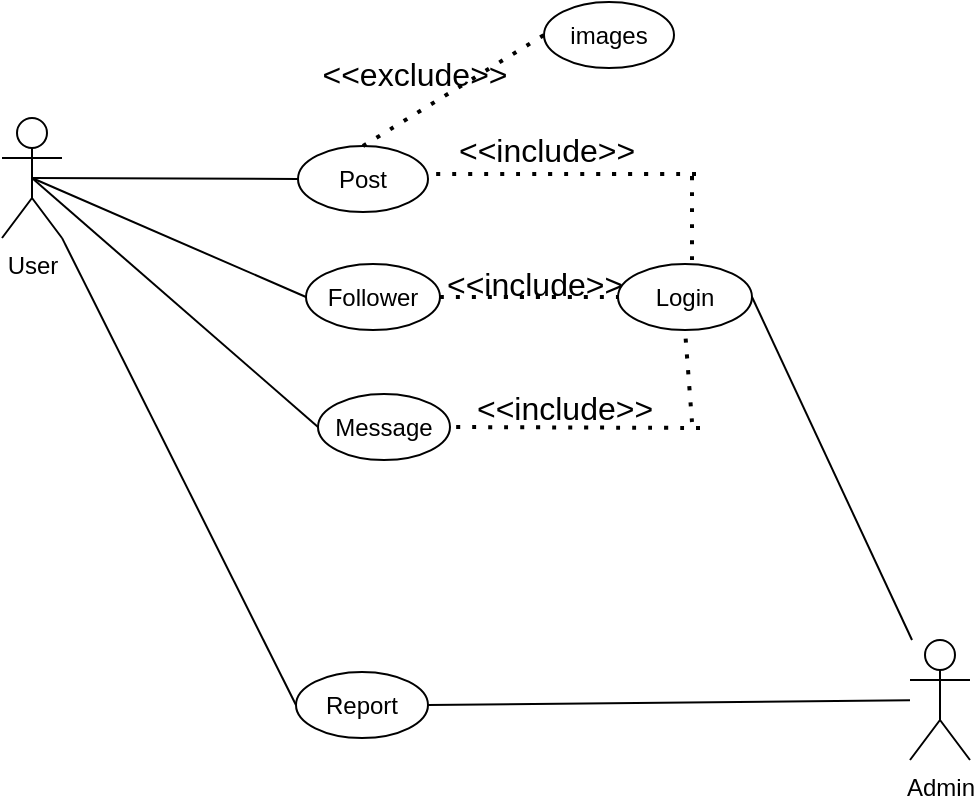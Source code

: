 <mxfile version="25.0.3">
  <diagram name="Page-1" id="xBItbDKhy95VVMInmkxD">
    <mxGraphModel dx="966" dy="374" grid="0" gridSize="10" guides="1" tooltips="1" connect="1" arrows="1" fold="1" page="0" pageScale="1" pageWidth="850" pageHeight="1100" math="0" shadow="0">
      <root>
        <mxCell id="0" />
        <mxCell id="1" parent="0" />
        <mxCell id="nGpLKN1JmD6tt2t_tkkZ-1" value="User" style="shape=umlActor;verticalLabelPosition=bottom;verticalAlign=top;html=1;outlineConnect=0;" vertex="1" parent="1">
          <mxGeometry x="-3" y="132" width="30" height="60" as="geometry" />
        </mxCell>
        <mxCell id="nGpLKN1JmD6tt2t_tkkZ-3" value="Admin" style="shape=umlActor;verticalLabelPosition=bottom;verticalAlign=top;html=1;outlineConnect=0;" vertex="1" parent="1">
          <mxGeometry x="451" y="393" width="30" height="60" as="geometry" />
        </mxCell>
        <mxCell id="nGpLKN1JmD6tt2t_tkkZ-4" value="Post" style="ellipse;whiteSpace=wrap;html=1;" vertex="1" parent="1">
          <mxGeometry x="145" y="146" width="65" height="33" as="geometry" />
        </mxCell>
        <mxCell id="nGpLKN1JmD6tt2t_tkkZ-5" value="Follower" style="ellipse;whiteSpace=wrap;html=1;" vertex="1" parent="1">
          <mxGeometry x="149" y="205" width="67" height="33" as="geometry" />
        </mxCell>
        <mxCell id="nGpLKN1JmD6tt2t_tkkZ-6" value="Message" style="ellipse;whiteSpace=wrap;html=1;" vertex="1" parent="1">
          <mxGeometry x="155" y="270" width="66" height="33" as="geometry" />
        </mxCell>
        <mxCell id="nGpLKN1JmD6tt2t_tkkZ-7" value="Login" style="ellipse;whiteSpace=wrap;html=1;" vertex="1" parent="1">
          <mxGeometry x="305" y="205" width="67" height="33" as="geometry" />
        </mxCell>
        <mxCell id="nGpLKN1JmD6tt2t_tkkZ-8" value="" style="endArrow=none;html=1;rounded=0;fontSize=12;startSize=8;endSize=8;curved=1;exitX=0.5;exitY=0.5;exitDx=0;exitDy=0;exitPerimeter=0;entryX=0;entryY=0.5;entryDx=0;entryDy=0;" edge="1" parent="1" source="nGpLKN1JmD6tt2t_tkkZ-1" target="nGpLKN1JmD6tt2t_tkkZ-4">
          <mxGeometry width="50" height="50" relative="1" as="geometry">
            <mxPoint x="175" y="263" as="sourcePoint" />
            <mxPoint x="225" y="213" as="targetPoint" />
          </mxGeometry>
        </mxCell>
        <mxCell id="nGpLKN1JmD6tt2t_tkkZ-9" value="" style="endArrow=none;html=1;rounded=0;fontSize=12;startSize=8;endSize=8;curved=1;entryX=0;entryY=0.5;entryDx=0;entryDy=0;exitX=0.5;exitY=0.5;exitDx=0;exitDy=0;exitPerimeter=0;" edge="1" parent="1" source="nGpLKN1JmD6tt2t_tkkZ-1" target="nGpLKN1JmD6tt2t_tkkZ-5">
          <mxGeometry width="50" height="50" relative="1" as="geometry">
            <mxPoint x="175" y="263" as="sourcePoint" />
            <mxPoint x="225" y="213" as="targetPoint" />
          </mxGeometry>
        </mxCell>
        <mxCell id="nGpLKN1JmD6tt2t_tkkZ-10" value="" style="endArrow=none;html=1;rounded=0;fontSize=12;startSize=8;endSize=8;curved=1;exitX=0.5;exitY=0.5;exitDx=0;exitDy=0;exitPerimeter=0;entryX=0;entryY=0.5;entryDx=0;entryDy=0;" edge="1" parent="1" source="nGpLKN1JmD6tt2t_tkkZ-1" target="nGpLKN1JmD6tt2t_tkkZ-6">
          <mxGeometry width="50" height="50" relative="1" as="geometry">
            <mxPoint x="175" y="263" as="sourcePoint" />
            <mxPoint x="225" y="213" as="targetPoint" />
          </mxGeometry>
        </mxCell>
        <mxCell id="nGpLKN1JmD6tt2t_tkkZ-11" value="" style="endArrow=none;dashed=1;html=1;dashPattern=1 3;strokeWidth=2;rounded=0;fontSize=12;startSize=8;endSize=8;curved=1;" edge="1" parent="1">
          <mxGeometry width="50" height="50" relative="1" as="geometry">
            <mxPoint x="344" y="160" as="sourcePoint" />
            <mxPoint x="211" y="160" as="targetPoint" />
          </mxGeometry>
        </mxCell>
        <mxCell id="nGpLKN1JmD6tt2t_tkkZ-12" value="" style="endArrow=none;dashed=1;html=1;dashPattern=1 3;strokeWidth=2;rounded=0;fontSize=12;startSize=8;endSize=8;curved=1;entryX=0;entryY=0.5;entryDx=0;entryDy=0;exitX=1;exitY=0.5;exitDx=0;exitDy=0;" edge="1" parent="1" source="nGpLKN1JmD6tt2t_tkkZ-5" target="nGpLKN1JmD6tt2t_tkkZ-7">
          <mxGeometry width="50" height="50" relative="1" as="geometry">
            <mxPoint x="175" y="263" as="sourcePoint" />
            <mxPoint x="225" y="213" as="targetPoint" />
          </mxGeometry>
        </mxCell>
        <mxCell id="nGpLKN1JmD6tt2t_tkkZ-13" value="" style="endArrow=none;dashed=1;html=1;dashPattern=1 3;strokeWidth=2;rounded=0;fontSize=12;startSize=8;endSize=8;curved=1;" edge="1" parent="1">
          <mxGeometry width="50" height="50" relative="1" as="geometry">
            <mxPoint x="342" y="203" as="sourcePoint" />
            <mxPoint x="342" y="161" as="targetPoint" />
          </mxGeometry>
        </mxCell>
        <mxCell id="nGpLKN1JmD6tt2t_tkkZ-14" value="" style="endArrow=none;dashed=1;html=1;dashPattern=1 3;strokeWidth=2;rounded=0;fontSize=12;startSize=8;endSize=8;curved=1;entryX=1;entryY=0.5;entryDx=0;entryDy=0;" edge="1" parent="1" target="nGpLKN1JmD6tt2t_tkkZ-6">
          <mxGeometry width="50" height="50" relative="1" as="geometry">
            <mxPoint x="346" y="287" as="sourcePoint" />
            <mxPoint x="225" y="224" as="targetPoint" />
          </mxGeometry>
        </mxCell>
        <mxCell id="nGpLKN1JmD6tt2t_tkkZ-15" value="" style="endArrow=none;dashed=1;html=1;dashPattern=1 3;strokeWidth=2;rounded=0;fontSize=12;startSize=8;endSize=8;curved=1;entryX=0.5;entryY=1;entryDx=0;entryDy=0;" edge="1" parent="1" target="nGpLKN1JmD6tt2t_tkkZ-7">
          <mxGeometry width="50" height="50" relative="1" as="geometry">
            <mxPoint x="342" y="284" as="sourcePoint" />
            <mxPoint x="225" y="224" as="targetPoint" />
          </mxGeometry>
        </mxCell>
        <mxCell id="nGpLKN1JmD6tt2t_tkkZ-16" value="&amp;lt;&amp;lt;include&amp;gt;&amp;gt;" style="text;html=1;align=center;verticalAlign=middle;resizable=0;points=[];autosize=1;strokeColor=none;fillColor=none;fontSize=16;" vertex="1" parent="1">
          <mxGeometry x="225" y="261" width="106" height="31" as="geometry" />
        </mxCell>
        <mxCell id="nGpLKN1JmD6tt2t_tkkZ-17" value="&amp;lt;&amp;lt;include&amp;gt;&amp;gt;" style="text;html=1;align=center;verticalAlign=middle;resizable=0;points=[];autosize=1;strokeColor=none;fillColor=none;fontSize=16;" vertex="1" parent="1">
          <mxGeometry x="210" y="199" width="106" height="31" as="geometry" />
        </mxCell>
        <mxCell id="nGpLKN1JmD6tt2t_tkkZ-20" value="&amp;lt;&amp;lt;include&amp;gt;&amp;gt;" style="text;html=1;align=center;verticalAlign=middle;resizable=0;points=[];autosize=1;strokeColor=none;fillColor=none;fontSize=16;" vertex="1" parent="1">
          <mxGeometry x="216" y="132" width="106" height="31" as="geometry" />
        </mxCell>
        <mxCell id="nGpLKN1JmD6tt2t_tkkZ-21" value="" style="endArrow=none;html=1;rounded=0;fontSize=12;startSize=8;endSize=8;curved=1;entryX=1;entryY=0.5;entryDx=0;entryDy=0;" edge="1" parent="1" source="nGpLKN1JmD6tt2t_tkkZ-3" target="nGpLKN1JmD6tt2t_tkkZ-7">
          <mxGeometry width="50" height="50" relative="1" as="geometry">
            <mxPoint x="175" y="319" as="sourcePoint" />
            <mxPoint x="225" y="269" as="targetPoint" />
          </mxGeometry>
        </mxCell>
        <mxCell id="nGpLKN1JmD6tt2t_tkkZ-23" value="images" style="ellipse;whiteSpace=wrap;html=1;" vertex="1" parent="1">
          <mxGeometry x="268" y="74" width="65" height="33" as="geometry" />
        </mxCell>
        <mxCell id="nGpLKN1JmD6tt2t_tkkZ-24" value="" style="endArrow=none;dashed=1;html=1;dashPattern=1 3;strokeWidth=2;rounded=0;fontSize=12;startSize=8;endSize=8;curved=1;exitX=0.5;exitY=0;exitDx=0;exitDy=0;entryX=0;entryY=0.5;entryDx=0;entryDy=0;" edge="1" parent="1" source="nGpLKN1JmD6tt2t_tkkZ-4" target="nGpLKN1JmD6tt2t_tkkZ-23">
          <mxGeometry width="50" height="50" relative="1" as="geometry">
            <mxPoint x="201" y="256" as="sourcePoint" />
            <mxPoint x="251" y="206" as="targetPoint" />
          </mxGeometry>
        </mxCell>
        <mxCell id="nGpLKN1JmD6tt2t_tkkZ-25" value="&amp;lt;&amp;lt;exclude&amp;gt;&amp;gt;" style="text;html=1;align=center;verticalAlign=middle;resizable=0;points=[];autosize=1;strokeColor=none;fillColor=none;fontSize=16;" vertex="1" parent="1">
          <mxGeometry x="147.5" y="94.5" width="111" height="31" as="geometry" />
        </mxCell>
        <mxCell id="nGpLKN1JmD6tt2t_tkkZ-27" value="Report" style="ellipse;whiteSpace=wrap;html=1;" vertex="1" parent="1">
          <mxGeometry x="144" y="409" width="66" height="33" as="geometry" />
        </mxCell>
        <mxCell id="nGpLKN1JmD6tt2t_tkkZ-28" value="" style="endArrow=none;html=1;rounded=0;fontSize=12;startSize=8;endSize=8;curved=1;entryX=0;entryY=0.5;entryDx=0;entryDy=0;" edge="1" parent="1" source="nGpLKN1JmD6tt2t_tkkZ-1" target="nGpLKN1JmD6tt2t_tkkZ-27">
          <mxGeometry width="50" height="50" relative="1" as="geometry">
            <mxPoint x="201" y="343" as="sourcePoint" />
            <mxPoint x="251" y="293" as="targetPoint" />
          </mxGeometry>
        </mxCell>
        <mxCell id="nGpLKN1JmD6tt2t_tkkZ-29" value="" style="endArrow=none;html=1;rounded=0;fontSize=12;startSize=8;endSize=8;curved=1;exitX=1;exitY=0.5;exitDx=0;exitDy=0;" edge="1" parent="1" source="nGpLKN1JmD6tt2t_tkkZ-27" target="nGpLKN1JmD6tt2t_tkkZ-3">
          <mxGeometry width="50" height="50" relative="1" as="geometry">
            <mxPoint x="201" y="343" as="sourcePoint" />
            <mxPoint x="251" y="293" as="targetPoint" />
          </mxGeometry>
        </mxCell>
      </root>
    </mxGraphModel>
  </diagram>
</mxfile>
